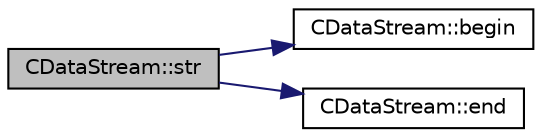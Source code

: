 digraph "CDataStream::str"
{
  edge [fontname="Helvetica",fontsize="10",labelfontname="Helvetica",labelfontsize="10"];
  node [fontname="Helvetica",fontsize="10",shape=record];
  rankdir="LR";
  Node220 [label="CDataStream::str",height=0.2,width=0.4,color="black", fillcolor="grey75", style="filled", fontcolor="black"];
  Node220 -> Node221 [color="midnightblue",fontsize="10",style="solid",fontname="Helvetica"];
  Node221 [label="CDataStream::begin",height=0.2,width=0.4,color="black", fillcolor="white", style="filled",URL="$class_c_data_stream.html#a2355d11752d8622badfbc03e9ed192fd"];
  Node220 -> Node222 [color="midnightblue",fontsize="10",style="solid",fontname="Helvetica"];
  Node222 [label="CDataStream::end",height=0.2,width=0.4,color="black", fillcolor="white", style="filled",URL="$class_c_data_stream.html#a66409dbd4403682fe674e2e71173cab4"];
}
